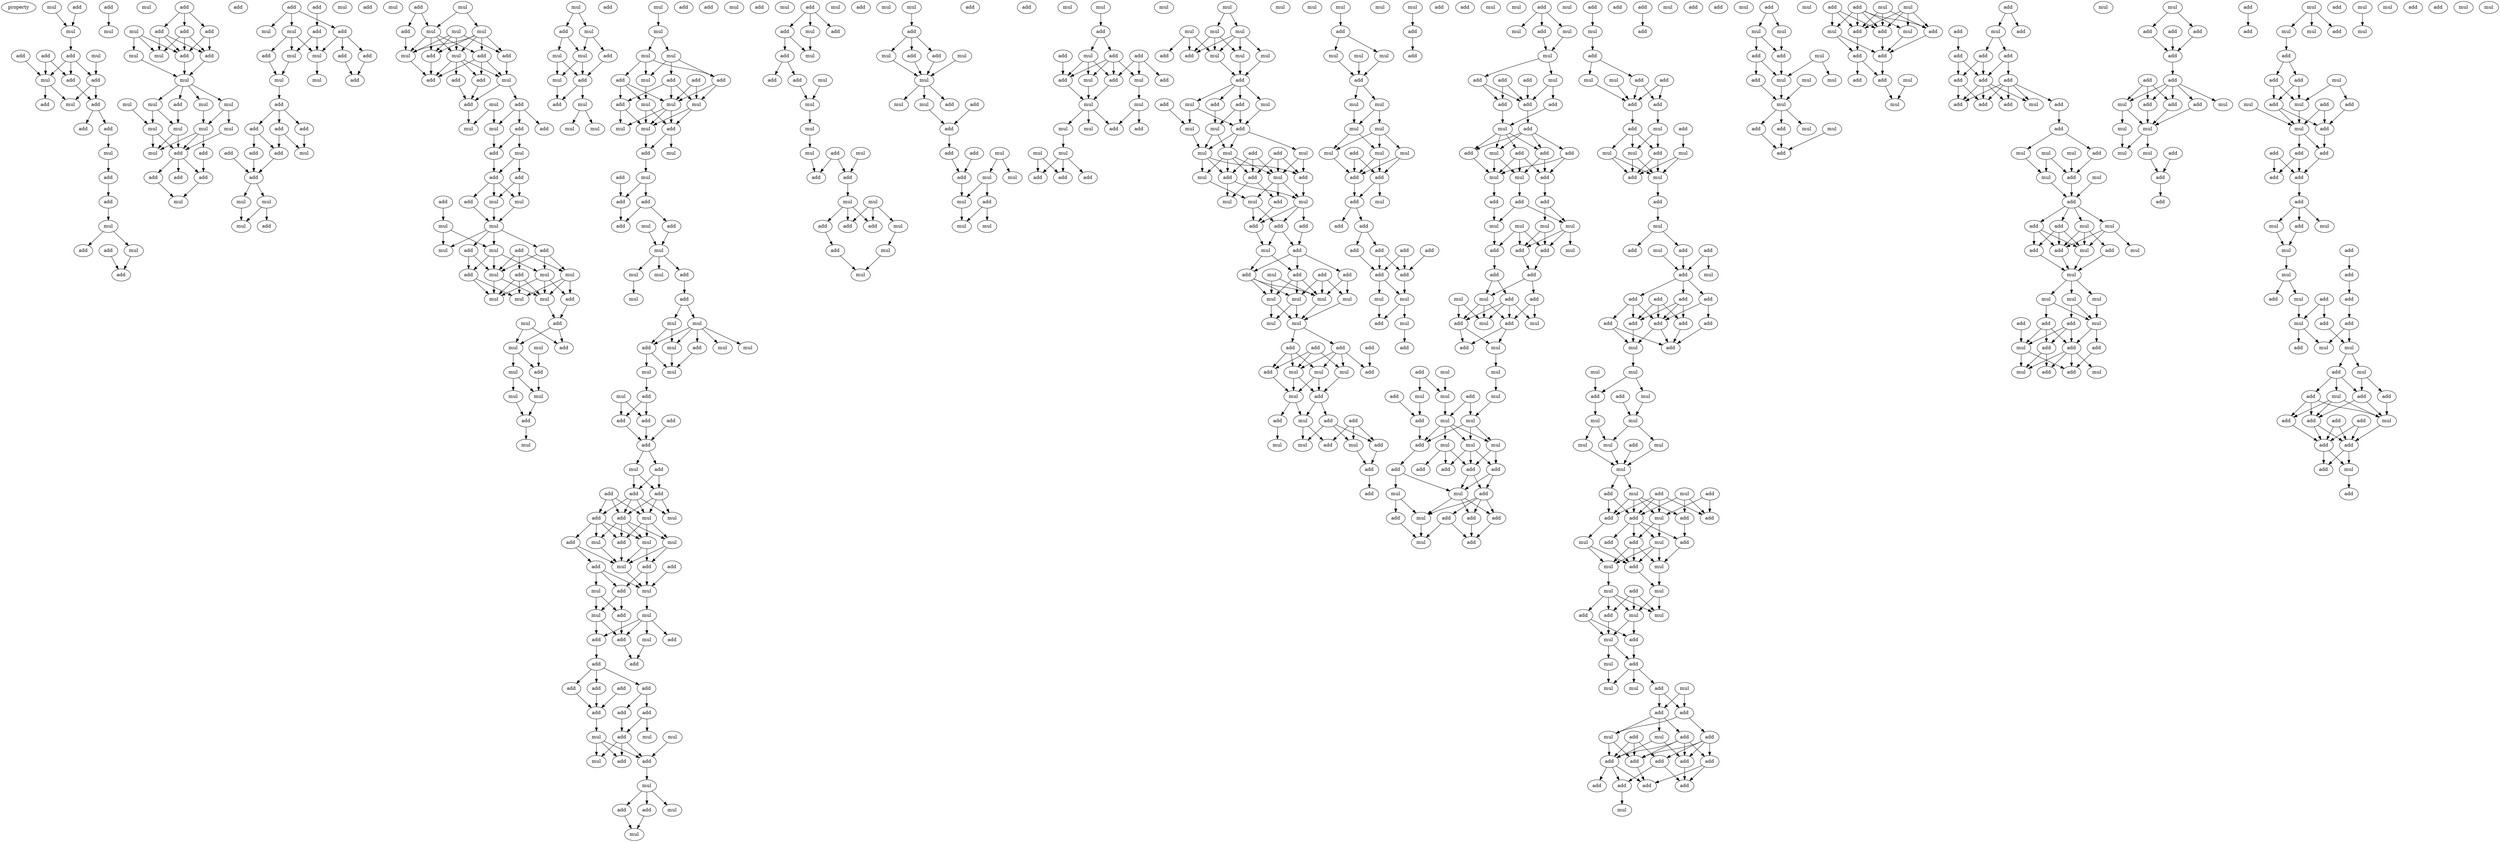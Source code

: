 digraph {
    node [fontcolor=black]
    property [mul=2,lf=2.0]
    0 [ label = mul ];
    1 [ label = add ];
    2 [ label = mul ];
    3 [ label = add ];
    4 [ label = add ];
    5 [ label = mul ];
    6 [ label = add ];
    7 [ label = mul ];
    8 [ label = add ];
    9 [ label = add ];
    10 [ label = add ];
    11 [ label = add ];
    12 [ label = mul ];
    13 [ label = add ];
    14 [ label = add ];
    15 [ label = mul ];
    16 [ label = add ];
    17 [ label = add ];
    18 [ label = mul ];
    19 [ label = add ];
    20 [ label = mul ];
    21 [ label = add ];
    22 [ label = mul ];
    23 [ label = add ];
    24 [ label = mul ];
    25 [ label = add ];
    26 [ label = add ];
    27 [ label = add ];
    28 [ label = add ];
    29 [ label = add ];
    30 [ label = mul ];
    31 [ label = add ];
    32 [ label = mul ];
    33 [ label = mul ];
    34 [ label = add ];
    35 [ label = add ];
    36 [ label = mul ];
    37 [ label = mul ];
    38 [ label = mul ];
    39 [ label = add ];
    40 [ label = mul ];
    41 [ label = mul ];
    42 [ label = mul ];
    43 [ label = mul ];
    44 [ label = mul ];
    45 [ label = mul ];
    46 [ label = add ];
    47 [ label = add ];
    48 [ label = mul ];
    49 [ label = add ];
    50 [ label = add ];
    51 [ label = add ];
    52 [ label = mul ];
    53 [ label = add ];
    54 [ label = add ];
    55 [ label = mul ];
    56 [ label = mul ];
    57 [ label = add ];
    58 [ label = add ];
    59 [ label = mul ];
    60 [ label = add ];
    61 [ label = add ];
    62 [ label = mul ];
    63 [ label = add ];
    64 [ label = mul ];
    65 [ label = mul ];
    66 [ label = add ];
    67 [ label = add ];
    68 [ label = add ];
    69 [ label = add ];
    70 [ label = add ];
    71 [ label = add ];
    72 [ label = add ];
    73 [ label = mul ];
    74 [ label = add ];
    75 [ label = add ];
    76 [ label = mul ];
    77 [ label = mul ];
    78 [ label = mul ];
    79 [ label = add ];
    80 [ label = mul ];
    81 [ label = add ];
    82 [ label = mul ];
    83 [ label = mul ];
    84 [ label = add ];
    85 [ label = mul ];
    86 [ label = mul ];
    87 [ label = mul ];
    88 [ label = add ];
    89 [ label = mul ];
    90 [ label = add ];
    91 [ label = add ];
    92 [ label = add ];
    93 [ label = mul ];
    94 [ label = add ];
    95 [ label = add ];
    96 [ label = mul ];
    97 [ label = add ];
    98 [ label = mul ];
    99 [ label = add ];
    100 [ label = add ];
    101 [ label = add ];
    102 [ label = add ];
    103 [ label = mul ];
    104 [ label = mul ];
    105 [ label = mul ];
    106 [ label = add ];
    107 [ label = add ];
    108 [ label = add ];
    109 [ label = add ];
    110 [ label = add ];
    111 [ label = mul ];
    112 [ label = mul ];
    113 [ label = mul ];
    114 [ label = mul ];
    115 [ label = add ];
    116 [ label = add ];
    117 [ label = mul ];
    118 [ label = mul ];
    119 [ label = add ];
    120 [ label = add ];
    121 [ label = mul ];
    122 [ label = add ];
    123 [ label = mul ];
    124 [ label = mul ];
    125 [ label = mul ];
    126 [ label = mul ];
    127 [ label = add ];
    128 [ label = mul ];
    129 [ label = mul ];
    130 [ label = add ];
    131 [ label = add ];
    132 [ label = mul ];
    133 [ label = mul ];
    134 [ label = add ];
    135 [ label = mul ];
    136 [ label = mul ];
    137 [ label = mul ];
    138 [ label = mul ];
    139 [ label = add ];
    140 [ label = add ];
    141 [ label = mul ];
    142 [ label = mul ];
    143 [ label = add ];
    144 [ label = mul ];
    145 [ label = mul ];
    146 [ label = mul ];
    147 [ label = add ];
    148 [ label = add ];
    149 [ label = mul ];
    150 [ label = add ];
    151 [ label = mul ];
    152 [ label = add ];
    153 [ label = mul ];
    154 [ label = mul ];
    155 [ label = mul ];
    156 [ label = mul ];
    157 [ label = mul ];
    158 [ label = add ];
    159 [ label = mul ];
    160 [ label = add ];
    161 [ label = add ];
    162 [ label = add ];
    163 [ label = mul ];
    164 [ label = mul ];
    165 [ label = mul ];
    166 [ label = add ];
    167 [ label = mul ];
    168 [ label = add ];
    169 [ label = mul ];
    170 [ label = add ];
    171 [ label = mul ];
    172 [ label = mul ];
    173 [ label = add ];
    174 [ label = add ];
    175 [ label = add ];
    176 [ label = mul ];
    177 [ label = add ];
    178 [ label = add ];
    179 [ label = mul ];
    180 [ label = mul ];
    181 [ label = mul ];
    182 [ label = add ];
    183 [ label = add ];
    184 [ label = mul ];
    185 [ label = add ];
    186 [ label = mul ];
    187 [ label = mul ];
    188 [ label = mul ];
    189 [ label = mul ];
    190 [ label = add ];
    191 [ label = add ];
    192 [ label = mul ];
    193 [ label = mul ];
    194 [ label = mul ];
    195 [ label = add ];
    196 [ label = mul ];
    197 [ label = mul ];
    198 [ label = add ];
    199 [ label = add ];
    200 [ label = add ];
    201 [ label = add ];
    202 [ label = add ];
    203 [ label = mul ];
    204 [ label = add ];
    205 [ label = add ];
    206 [ label = add ];
    207 [ label = mul ];
    208 [ label = add ];
    209 [ label = mul ];
    210 [ label = add ];
    211 [ label = mul ];
    212 [ label = mul ];
    213 [ label = mul ];
    214 [ label = add ];
    215 [ label = add ];
    216 [ label = add ];
    217 [ label = add ];
    218 [ label = mul ];
    219 [ label = add ];
    220 [ label = mul ];
    221 [ label = add ];
    222 [ label = mul ];
    223 [ label = mul ];
    224 [ label = mul ];
    225 [ label = add ];
    226 [ label = mul ];
    227 [ label = add ];
    228 [ label = add ];
    229 [ label = add ];
    230 [ label = add ];
    231 [ label = add ];
    232 [ label = add ];
    233 [ label = add ];
    234 [ label = add ];
    235 [ label = add ];
    236 [ label = add ];
    237 [ label = add ];
    238 [ label = add ];
    239 [ label = mul ];
    240 [ label = add ];
    241 [ label = mul ];
    242 [ label = mul ];
    243 [ label = add ];
    244 [ label = mul ];
    245 [ label = add ];
    246 [ label = mul ];
    247 [ label = add ];
    248 [ label = add ];
    249 [ label = add ];
    250 [ label = mul ];
    251 [ label = mul ];
    252 [ label = mul ];
    253 [ label = add ];
    254 [ label = add ];
    255 [ label = mul ];
    256 [ label = add ];
    257 [ label = add ];
    258 [ label = mul ];
    259 [ label = add ];
    260 [ label = mul ];
    261 [ label = add ];
    262 [ label = mul ];
    263 [ label = mul ];
    264 [ label = mul ];
    265 [ label = mul ];
    266 [ label = mul ];
    267 [ label = add ];
    268 [ label = add ];
    269 [ label = mul ];
    270 [ label = add ];
    271 [ label = add ];
    272 [ label = mul ];
    273 [ label = mul ];
    274 [ label = mul ];
    275 [ label = add ];
    276 [ label = add ];
    277 [ label = add ];
    278 [ label = add ];
    279 [ label = mul ];
    280 [ label = mul ];
    281 [ label = mul ];
    282 [ label = add ];
    283 [ label = mul ];
    284 [ label = add ];
    285 [ label = add ];
    286 [ label = add ];
    287 [ label = mul ];
    288 [ label = mul ];
    289 [ label = add ];
    290 [ label = add ];
    291 [ label = mul ];
    292 [ label = mul ];
    293 [ label = add ];
    294 [ label = add ];
    295 [ label = mul ];
    296 [ label = add ];
    297 [ label = add ];
    298 [ label = mul ];
    299 [ label = add ];
    300 [ label = mul ];
    301 [ label = add ];
    302 [ label = mul ];
    303 [ label = mul ];
    304 [ label = mul ];
    305 [ label = mul ];
    306 [ label = mul ];
    307 [ label = add ];
    308 [ label = add ];
    309 [ label = add ];
    310 [ label = add ];
    311 [ label = mul ];
    312 [ label = mul ];
    313 [ label = add ];
    314 [ label = add ];
    315 [ label = mul ];
    316 [ label = add ];
    317 [ label = mul ];
    318 [ label = mul ];
    319 [ label = mul ];
    320 [ label = add ];
    321 [ label = add ];
    322 [ label = mul ];
    323 [ label = mul ];
    324 [ label = mul ];
    325 [ label = mul ];
    326 [ label = add ];
    327 [ label = add ];
    328 [ label = add ];
    329 [ label = mul ];
    330 [ label = mul ];
    331 [ label = mul ];
    332 [ label = mul ];
    333 [ label = mul ];
    334 [ label = mul ];
    335 [ label = mul ];
    336 [ label = add ];
    337 [ label = add ];
    338 [ label = add ];
    339 [ label = mul ];
    340 [ label = mul ];
    341 [ label = add ];
    342 [ label = add ];
    343 [ label = add ];
    344 [ label = mul ];
    345 [ label = add ];
    346 [ label = mul ];
    347 [ label = add ];
    348 [ label = add ];
    349 [ label = mul ];
    350 [ label = mul ];
    351 [ label = mul ];
    352 [ label = add ];
    353 [ label = add ];
    354 [ label = mul ];
    355 [ label = mul ];
    356 [ label = add ];
    357 [ label = mul ];
    358 [ label = mul ];
    359 [ label = mul ];
    360 [ label = add ];
    361 [ label = add ];
    362 [ label = add ];
    363 [ label = add ];
    364 [ label = mul ];
    365 [ label = add ];
    366 [ label = add ];
    367 [ label = add ];
    368 [ label = mul ];
    369 [ label = add ];
    370 [ label = add ];
    371 [ label = mul ];
    372 [ label = mul ];
    373 [ label = mul ];
    374 [ label = mul ];
    375 [ label = mul ];
    376 [ label = mul ];
    377 [ label = add ];
    378 [ label = add ];
    379 [ label = add ];
    380 [ label = add ];
    381 [ label = mul ];
    382 [ label = add ];
    383 [ label = add ];
    384 [ label = mul ];
    385 [ label = mul ];
    386 [ label = add ];
    387 [ label = mul ];
    388 [ label = add ];
    389 [ label = mul ];
    390 [ label = add ];
    391 [ label = add ];
    392 [ label = add ];
    393 [ label = mul ];
    394 [ label = mul ];
    395 [ label = mul ];
    396 [ label = add ];
    397 [ label = add ];
    398 [ label = mul ];
    399 [ label = mul ];
    400 [ label = mul ];
    401 [ label = add ];
    402 [ label = add ];
    403 [ label = mul ];
    404 [ label = mul ];
    405 [ label = mul ];
    406 [ label = add ];
    407 [ label = mul ];
    408 [ label = mul ];
    409 [ label = mul ];
    410 [ label = mul ];
    411 [ label = mul ];
    412 [ label = add ];
    413 [ label = mul ];
    414 [ label = mul ];
    415 [ label = add ];
    416 [ label = add ];
    417 [ label = mul ];
    418 [ label = add ];
    419 [ label = add ];
    420 [ label = add ];
    421 [ label = add ];
    422 [ label = add ];
    423 [ label = add ];
    424 [ label = add ];
    425 [ label = add ];
    426 [ label = add ];
    427 [ label = mul ];
    428 [ label = mul ];
    429 [ label = add ];
    430 [ label = mul ];
    431 [ label = add ];
    432 [ label = mul ];
    433 [ label = mul ];
    434 [ label = add ];
    435 [ label = add ];
    436 [ label = add ];
    437 [ label = add ];
    438 [ label = mul ];
    439 [ label = mul ];
    440 [ label = add ];
    441 [ label = mul ];
    442 [ label = mul ];
    443 [ label = add ];
    444 [ label = mul ];
    445 [ label = add ];
    446 [ label = add ];
    447 [ label = add ];
    448 [ label = mul ];
    449 [ label = add ];
    450 [ label = add ];
    451 [ label = add ];
    452 [ label = mul ];
    453 [ label = add ];
    454 [ label = add ];
    455 [ label = add ];
    456 [ label = mul ];
    457 [ label = add ];
    458 [ label = add ];
    459 [ label = mul ];
    460 [ label = mul ];
    461 [ label = add ];
    462 [ label = add ];
    463 [ label = add ];
    464 [ label = add ];
    465 [ label = mul ];
    466 [ label = mul ];
    467 [ label = mul ];
    468 [ label = mul ];
    469 [ label = add ];
    470 [ label = mul ];
    471 [ label = add ];
    472 [ label = add ];
    473 [ label = add ];
    474 [ label = add ];
    475 [ label = add ];
    476 [ label = mul ];
    477 [ label = add ];
    478 [ label = mul ];
    479 [ label = mul ];
    480 [ label = add ];
    481 [ label = mul ];
    482 [ label = add ];
    483 [ label = mul ];
    484 [ label = add ];
    485 [ label = mul ];
    486 [ label = add ];
    487 [ label = mul ];
    488 [ label = add ];
    489 [ label = add ];
    490 [ label = mul ];
    491 [ label = mul ];
    492 [ label = mul ];
    493 [ label = add ];
    494 [ label = mul ];
    495 [ label = mul ];
    496 [ label = mul ];
    497 [ label = mul ];
    498 [ label = add ];
    499 [ label = mul ];
    500 [ label = mul ];
    501 [ label = add ];
    502 [ label = add ];
    503 [ label = add ];
    504 [ label = add ];
    505 [ label = add ];
    506 [ label = add ];
    507 [ label = mul ];
    508 [ label = mul ];
    509 [ label = mul ];
    510 [ label = add ];
    511 [ label = add ];
    512 [ label = add ];
    513 [ label = add ];
    514 [ label = add ];
    515 [ label = mul ];
    516 [ label = add ];
    517 [ label = mul ];
    518 [ label = add ];
    519 [ label = add ];
    520 [ label = add ];
    521 [ label = add ];
    522 [ label = mul ];
    523 [ label = mul ];
    524 [ label = add ];
    525 [ label = add ];
    526 [ label = add ];
    527 [ label = mul ];
    528 [ label = add ];
    529 [ label = mul ];
    530 [ label = mul ];
    531 [ label = mul ];
    532 [ label = add ];
    533 [ label = add ];
    534 [ label = mul ];
    535 [ label = add ];
    536 [ label = mul ];
    537 [ label = add ];
    538 [ label = add ];
    539 [ label = add ];
    540 [ label = add ];
    541 [ label = mul ];
    542 [ label = add ];
    543 [ label = mul ];
    544 [ label = add ];
    545 [ label = add ];
    546 [ label = add ];
    547 [ label = mul ];
    548 [ label = add ];
    549 [ label = add ];
    550 [ label = add ];
    551 [ label = add ];
    552 [ label = add ];
    553 [ label = add ];
    554 [ label = add ];
    555 [ label = add ];
    556 [ label = add ];
    557 [ label = mul ];
    558 [ label = add ];
    559 [ label = mul ];
    560 [ label = mul ];
    561 [ label = mul ];
    562 [ label = add ];
    563 [ label = add ];
    564 [ label = mul ];
    565 [ label = mul ];
    566 [ label = mul ];
    567 [ label = mul ];
    568 [ label = add ];
    569 [ label = mul ];
    570 [ label = mul ];
    571 [ label = mul ];
    572 [ label = add ];
    573 [ label = add ];
    574 [ label = add ];
    575 [ label = mul ];
    576 [ label = mul ];
    577 [ label = add ];
    578 [ label = add ];
    579 [ label = add ];
    580 [ label = add ];
    581 [ label = add ];
    582 [ label = mul ];
    583 [ label = add ];
    584 [ label = add ];
    585 [ label = mul ];
    586 [ label = mul ];
    587 [ label = add ];
    588 [ label = mul ];
    589 [ label = add ];
    590 [ label = mul ];
    591 [ label = mul ];
    592 [ label = add ];
    593 [ label = mul ];
    594 [ label = add ];
    595 [ label = mul ];
    596 [ label = mul ];
    597 [ label = mul ];
    598 [ label = add ];
    599 [ label = mul ];
    600 [ label = add ];
    601 [ label = mul ];
    602 [ label = add ];
    603 [ label = mul ];
    604 [ label = mul ];
    605 [ label = add ];
    606 [ label = add ];
    607 [ label = add ];
    608 [ label = add ];
    609 [ label = add ];
    610 [ label = mul ];
    611 [ label = mul ];
    612 [ label = add ];
    613 [ label = add ];
    614 [ label = add ];
    615 [ label = add ];
    616 [ label = add ];
    617 [ label = add ];
    618 [ label = add ];
    619 [ label = add ];
    620 [ label = add ];
    621 [ label = add ];
    622 [ label = mul ];
    623 [ label = mul ];
    624 [ label = mul ];
    625 [ label = add ];
    626 [ label = add ];
    627 [ label = mul ];
    628 [ label = add ];
    629 [ label = mul ];
    630 [ label = mul ];
    631 [ label = mul ];
    632 [ label = mul ];
    633 [ label = mul ];
    634 [ label = add ];
    635 [ label = add ];
    636 [ label = mul ];
    637 [ label = mul ];
    638 [ label = add ];
    639 [ label = mul ];
    640 [ label = add ];
    641 [ label = mul ];
    642 [ label = add ];
    643 [ label = add ];
    644 [ label = add ];
    645 [ label = mul ];
    646 [ label = add ];
    647 [ label = mul ];
    648 [ label = add ];
    649 [ label = add ];
    650 [ label = add ];
    651 [ label = add ];
    652 [ label = mul ];
    653 [ label = mul ];
    654 [ label = add ];
    655 [ label = add ];
    656 [ label = mul ];
    657 [ label = add ];
    658 [ label = add ];
    659 [ label = add ];
    660 [ label = add ];
    661 [ label = add ];
    662 [ label = add ];
    663 [ label = add ];
    664 [ label = add ];
    665 [ label = mul ];
    666 [ label = add ];
    667 [ label = add ];
    668 [ label = add ];
    669 [ label = add ];
    670 [ label = mul ];
    671 [ label = mul ];
    672 [ label = mul ];
    673 [ label = add ];
    674 [ label = mul ];
    675 [ label = mul ];
    676 [ label = add ];
    677 [ label = mul ];
    678 [ label = add ];
    679 [ label = add ];
    680 [ label = mul ];
    681 [ label = mul ];
    682 [ label = add ];
    683 [ label = mul ];
    684 [ label = mul ];
    685 [ label = add ];
    686 [ label = add ];
    687 [ label = add ];
    688 [ label = mul ];
    689 [ label = mul ];
    690 [ label = mul ];
    691 [ label = mul ];
    692 [ label = add ];
    693 [ label = add ];
    694 [ label = add ];
    695 [ label = mul ];
    696 [ label = mul ];
    697 [ label = add ];
    698 [ label = add ];
    699 [ label = add ];
    700 [ label = mul ];
    701 [ label = add ];
    702 [ label = add ];
    703 [ label = mul ];
    704 [ label = mul ];
    705 [ label = add ];
    706 [ label = add ];
    707 [ label = add ];
    708 [ label = add ];
    709 [ label = add ];
    710 [ label = add ];
    711 [ label = add ];
    712 [ label = mul ];
    713 [ label = add ];
    714 [ label = add ];
    715 [ label = mul ];
    716 [ label = mul ];
    717 [ label = mul ];
    718 [ label = add ];
    719 [ label = mul ];
    720 [ label = mul ];
    721 [ label = add ];
    722 [ label = add ];
    723 [ label = add ];
    724 [ label = mul ];
    725 [ label = add ];
    726 [ label = mul ];
    727 [ label = mul ];
    728 [ label = add ];
    729 [ label = add ];
    730 [ label = mul ];
    731 [ label = add ];
    732 [ label = add ];
    733 [ label = mul ];
    734 [ label = mul ];
    735 [ label = add ];
    736 [ label = add ];
    737 [ label = add ];
    738 [ label = mul ];
    739 [ label = add ];
    740 [ label = add ];
    741 [ label = add ];
    742 [ label = add ];
    743 [ label = add ];
    744 [ label = add ];
    745 [ label = add ];
    746 [ label = add ];
    747 [ label = mul ];
    748 [ label = mul ];
    749 [ label = mul ];
    750 [ label = add ];
    751 [ label = mul ];
    752 [ label = add ];
    753 [ label = mul ];
    754 [ label = add ];
    755 [ label = mul ];
    756 [ label = add ];
    757 [ label = mul ];
    758 [ label = mul ];
    759 [ label = add ];
    760 [ label = add ];
    761 [ label = add ];
    762 [ label = mul ];
    763 [ label = add ];
    764 [ label = mul ];
    765 [ label = add ];
    766 [ label = mul ];
    767 [ label = mul ];
    768 [ label = add ];
    769 [ label = mul ];
    770 [ label = add ];
    771 [ label = add ];
    772 [ label = add ];
    773 [ label = add ];
    774 [ label = add ];
    775 [ label = add ];
    776 [ label = mul ];
    777 [ label = add ];
    778 [ label = add ];
    779 [ label = add ];
    780 [ label = add ];
    781 [ label = mul ];
    782 [ label = add ];
    783 [ label = add ];
    784 [ label = mul ];
    785 [ label = add ];
    786 [ label = mul ];
    0 -> 2 [ name = 0 ];
    1 -> 2 [ name = 1 ];
    2 -> 3 [ name = 2 ];
    3 -> 7 [ name = 3 ];
    3 -> 8 [ name = 4 ];
    3 -> 9 [ name = 5 ];
    4 -> 7 [ name = 6 ];
    4 -> 9 [ name = 7 ];
    5 -> 8 [ name = 8 ];
    6 -> 7 [ name = 9 ];
    7 -> 11 [ name = 10 ];
    7 -> 12 [ name = 11 ];
    8 -> 10 [ name = 12 ];
    8 -> 12 [ name = 13 ];
    9 -> 10 [ name = 14 ];
    10 -> 13 [ name = 15 ];
    10 -> 14 [ name = 16 ];
    14 -> 15 [ name = 17 ];
    15 -> 17 [ name = 18 ];
    16 -> 18 [ name = 19 ];
    17 -> 19 [ name = 20 ];
    19 -> 20 [ name = 21 ];
    20 -> 21 [ name = 22 ];
    20 -> 24 [ name = 23 ];
    23 -> 25 [ name = 24 ];
    24 -> 25 [ name = 25 ];
    26 -> 28 [ name = 26 ];
    26 -> 29 [ name = 27 ];
    26 -> 31 [ name = 28 ];
    28 -> 34 [ name = 29 ];
    28 -> 35 [ name = 30 ];
    29 -> 32 [ name = 31 ];
    29 -> 34 [ name = 32 ];
    29 -> 35 [ name = 33 ];
    30 -> 32 [ name = 34 ];
    30 -> 33 [ name = 35 ];
    30 -> 35 [ name = 36 ];
    31 -> 32 [ name = 37 ];
    31 -> 34 [ name = 38 ];
    31 -> 35 [ name = 39 ];
    33 -> 36 [ name = 40 ];
    34 -> 36 [ name = 41 ];
    35 -> 36 [ name = 42 ];
    36 -> 37 [ name = 43 ];
    36 -> 38 [ name = 44 ];
    36 -> 39 [ name = 45 ];
    36 -> 41 [ name = 46 ];
    37 -> 44 [ name = 47 ];
    38 -> 43 [ name = 48 ];
    38 -> 45 [ name = 49 ];
    39 -> 45 [ name = 50 ];
    40 -> 43 [ name = 51 ];
    41 -> 42 [ name = 52 ];
    41 -> 44 [ name = 53 ];
    42 -> 46 [ name = 54 ];
    43 -> 46 [ name = 55 ];
    43 -> 48 [ name = 56 ];
    44 -> 46 [ name = 57 ];
    44 -> 47 [ name = 58 ];
    44 -> 48 [ name = 59 ];
    45 -> 46 [ name = 60 ];
    45 -> 48 [ name = 61 ];
    46 -> 49 [ name = 62 ];
    46 -> 50 [ name = 63 ];
    46 -> 51 [ name = 64 ];
    47 -> 50 [ name = 65 ];
    49 -> 52 [ name = 66 ];
    50 -> 52 [ name = 67 ];
    53 -> 57 [ name = 68 ];
    54 -> 55 [ name = 69 ];
    54 -> 56 [ name = 70 ];
    54 -> 58 [ name = 71 ];
    55 -> 59 [ name = 72 ];
    55 -> 61 [ name = 73 ];
    55 -> 62 [ name = 74 ];
    57 -> 59 [ name = 75 ];
    57 -> 62 [ name = 76 ];
    58 -> 60 [ name = 77 ];
    58 -> 62 [ name = 78 ];
    58 -> 63 [ name = 79 ];
    59 -> 65 [ name = 80 ];
    60 -> 66 [ name = 81 ];
    61 -> 65 [ name = 82 ];
    62 -> 64 [ name = 83 ];
    63 -> 66 [ name = 84 ];
    65 -> 67 [ name = 85 ];
    67 -> 68 [ name = 86 ];
    67 -> 69 [ name = 87 ];
    67 -> 70 [ name = 88 ];
    68 -> 72 [ name = 89 ];
    68 -> 74 [ name = 90 ];
    69 -> 73 [ name = 91 ];
    69 -> 74 [ name = 92 ];
    70 -> 73 [ name = 93 ];
    71 -> 75 [ name = 94 ];
    72 -> 75 [ name = 95 ];
    74 -> 75 [ name = 96 ];
    75 -> 76 [ name = 97 ];
    75 -> 77 [ name = 98 ];
    76 -> 80 [ name = 99 ];
    77 -> 80 [ name = 100 ];
    77 -> 81 [ name = 101 ];
    83 -> 85 [ name = 102 ];
    83 -> 86 [ name = 103 ];
    84 -> 85 [ name = 104 ];
    84 -> 88 [ name = 105 ];
    85 -> 89 [ name = 106 ];
    85 -> 90 [ name = 107 ];
    85 -> 92 [ name = 108 ];
    85 -> 93 [ name = 109 ];
    86 -> 89 [ name = 110 ];
    86 -> 90 [ name = 111 ];
    86 -> 91 [ name = 112 ];
    86 -> 92 [ name = 113 ];
    86 -> 93 [ name = 114 ];
    87 -> 89 [ name = 115 ];
    87 -> 90 [ name = 116 ];
    87 -> 91 [ name = 117 ];
    87 -> 93 [ name = 118 ];
    88 -> 93 [ name = 119 ];
    89 -> 94 [ name = 120 ];
    89 -> 95 [ name = 121 ];
    89 -> 96 [ name = 122 ];
    89 -> 97 [ name = 123 ];
    90 -> 94 [ name = 124 ];
    91 -> 96 [ name = 125 ];
    92 -> 94 [ name = 126 ];
    92 -> 95 [ name = 127 ];
    92 -> 96 [ name = 128 ];
    93 -> 94 [ name = 129 ];
    95 -> 99 [ name = 130 ];
    96 -> 99 [ name = 131 ];
    96 -> 100 [ name = 132 ];
    97 -> 99 [ name = 133 ];
    98 -> 103 [ name = 134 ];
    98 -> 104 [ name = 135 ];
    99 -> 104 [ name = 136 ];
    100 -> 101 [ name = 137 ];
    100 -> 102 [ name = 138 ];
    100 -> 103 [ name = 139 ];
    102 -> 105 [ name = 140 ];
    102 -> 106 [ name = 141 ];
    103 -> 106 [ name = 142 ];
    105 -> 107 [ name = 143 ];
    105 -> 108 [ name = 144 ];
    106 -> 108 [ name = 145 ];
    107 -> 111 [ name = 146 ];
    107 -> 112 [ name = 147 ];
    108 -> 110 [ name = 148 ];
    108 -> 111 [ name = 149 ];
    108 -> 112 [ name = 150 ];
    109 -> 113 [ name = 151 ];
    110 -> 114 [ name = 152 ];
    111 -> 114 [ name = 153 ];
    112 -> 114 [ name = 154 ];
    113 -> 117 [ name = 155 ];
    113 -> 118 [ name = 156 ];
    114 -> 116 [ name = 157 ];
    114 -> 117 [ name = 158 ];
    114 -> 118 [ name = 159 ];
    114 -> 119 [ name = 160 ];
    115 -> 120 [ name = 161 ];
    115 -> 121 [ name = 162 ];
    115 -> 123 [ name = 163 ];
    116 -> 121 [ name = 164 ];
    116 -> 122 [ name = 165 ];
    117 -> 121 [ name = 166 ];
    117 -> 122 [ name = 167 ];
    117 -> 124 [ name = 168 ];
    119 -> 121 [ name = 169 ];
    119 -> 123 [ name = 170 ];
    119 -> 124 [ name = 171 ];
    120 -> 125 [ name = 172 ];
    120 -> 126 [ name = 173 ];
    120 -> 128 [ name = 174 ];
    121 -> 125 [ name = 175 ];
    121 -> 126 [ name = 176 ];
    122 -> 126 [ name = 177 ];
    122 -> 128 [ name = 178 ];
    123 -> 125 [ name = 179 ];
    123 -> 127 [ name = 180 ];
    123 -> 128 [ name = 181 ];
    124 -> 125 [ name = 182 ];
    124 -> 126 [ name = 183 ];
    124 -> 127 [ name = 184 ];
    125 -> 130 [ name = 185 ];
    127 -> 130 [ name = 186 ];
    129 -> 131 [ name = 187 ];
    129 -> 132 [ name = 188 ];
    130 -> 131 [ name = 189 ];
    130 -> 132 [ name = 190 ];
    132 -> 134 [ name = 191 ];
    132 -> 135 [ name = 192 ];
    133 -> 134 [ name = 193 ];
    134 -> 137 [ name = 194 ];
    135 -> 137 [ name = 195 ];
    135 -> 138 [ name = 196 ];
    136 -> 139 [ name = 197 ];
    136 -> 141 [ name = 198 ];
    137 -> 140 [ name = 199 ];
    138 -> 140 [ name = 200 ];
    139 -> 142 [ name = 201 ];
    139 -> 144 [ name = 202 ];
    140 -> 145 [ name = 203 ];
    141 -> 143 [ name = 204 ];
    141 -> 144 [ name = 205 ];
    142 -> 146 [ name = 206 ];
    142 -> 148 [ name = 207 ];
    143 -> 148 [ name = 208 ];
    144 -> 146 [ name = 209 ];
    144 -> 148 [ name = 210 ];
    146 -> 150 [ name = 211 ];
    148 -> 149 [ name = 212 ];
    148 -> 150 [ name = 213 ];
    149 -> 153 [ name = 214 ];
    149 -> 154 [ name = 215 ];
    151 -> 155 [ name = 216 ];
    155 -> 156 [ name = 217 ];
    155 -> 157 [ name = 218 ];
    156 -> 159 [ name = 219 ];
    156 -> 161 [ name = 220 ];
    156 -> 162 [ name = 221 ];
    157 -> 159 [ name = 222 ];
    157 -> 160 [ name = 223 ];
    157 -> 162 [ name = 224 ];
    158 -> 164 [ name = 225 ];
    158 -> 165 [ name = 226 ];
    159 -> 163 [ name = 227 ];
    160 -> 164 [ name = 228 ];
    160 -> 165 [ name = 229 ];
    160 -> 166 [ name = 230 ];
    161 -> 163 [ name = 231 ];
    161 -> 165 [ name = 232 ];
    161 -> 166 [ name = 233 ];
    162 -> 164 [ name = 234 ];
    162 -> 165 [ name = 235 ];
    163 -> 167 [ name = 236 ];
    163 -> 168 [ name = 237 ];
    164 -> 167 [ name = 238 ];
    164 -> 168 [ name = 239 ];
    165 -> 167 [ name = 240 ];
    165 -> 168 [ name = 241 ];
    165 -> 169 [ name = 242 ];
    166 -> 167 [ name = 243 ];
    166 -> 169 [ name = 244 ];
    167 -> 170 [ name = 245 ];
    168 -> 170 [ name = 246 ];
    168 -> 171 [ name = 247 ];
    170 -> 172 [ name = 248 ];
    172 -> 174 [ name = 249 ];
    172 -> 175 [ name = 250 ];
    173 -> 174 [ name = 251 ];
    174 -> 178 [ name = 252 ];
    175 -> 177 [ name = 253 ];
    175 -> 178 [ name = 254 ];
    176 -> 179 [ name = 255 ];
    177 -> 179 [ name = 256 ];
    179 -> 180 [ name = 257 ];
    179 -> 181 [ name = 258 ];
    179 -> 182 [ name = 259 ];
    180 -> 184 [ name = 260 ];
    182 -> 185 [ name = 261 ];
    185 -> 186 [ name = 262 ];
    185 -> 187 [ name = 263 ];
    186 -> 188 [ name = 264 ];
    186 -> 191 [ name = 265 ];
    187 -> 188 [ name = 266 ];
    187 -> 189 [ name = 267 ];
    187 -> 190 [ name = 268 ];
    187 -> 191 [ name = 269 ];
    187 -> 192 [ name = 270 ];
    188 -> 193 [ name = 271 ];
    190 -> 193 [ name = 272 ];
    191 -> 193 [ name = 273 ];
    191 -> 194 [ name = 274 ];
    194 -> 195 [ name = 275 ];
    195 -> 198 [ name = 276 ];
    195 -> 199 [ name = 277 ];
    196 -> 198 [ name = 278 ];
    196 -> 199 [ name = 279 ];
    198 -> 201 [ name = 280 ];
    199 -> 201 [ name = 281 ];
    200 -> 201 [ name = 282 ];
    201 -> 202 [ name = 283 ];
    201 -> 203 [ name = 284 ];
    202 -> 204 [ name = 285 ];
    202 -> 205 [ name = 286 ];
    203 -> 204 [ name = 287 ];
    203 -> 205 [ name = 288 ];
    204 -> 207 [ name = 289 ];
    204 -> 208 [ name = 290 ];
    204 -> 209 [ name = 291 ];
    204 -> 210 [ name = 292 ];
    205 -> 207 [ name = 293 ];
    205 -> 209 [ name = 294 ];
    205 -> 210 [ name = 295 ];
    206 -> 207 [ name = 296 ];
    206 -> 208 [ name = 297 ];
    206 -> 210 [ name = 298 ];
    207 -> 211 [ name = 299 ];
    207 -> 212 [ name = 300 ];
    207 -> 214 [ name = 301 ];
    208 -> 211 [ name = 302 ];
    208 -> 213 [ name = 303 ];
    208 -> 214 [ name = 304 ];
    208 -> 215 [ name = 305 ];
    210 -> 211 [ name = 306 ];
    210 -> 212 [ name = 307 ];
    210 -> 213 [ name = 308 ];
    210 -> 214 [ name = 309 ];
    211 -> 217 [ name = 310 ];
    211 -> 218 [ name = 311 ];
    212 -> 217 [ name = 312 ];
    212 -> 218 [ name = 313 ];
    213 -> 218 [ name = 314 ];
    214 -> 218 [ name = 315 ];
    215 -> 218 [ name = 316 ];
    215 -> 219 [ name = 317 ];
    216 -> 222 [ name = 318 ];
    217 -> 221 [ name = 319 ];
    217 -> 222 [ name = 320 ];
    218 -> 222 [ name = 321 ];
    219 -> 220 [ name = 322 ];
    219 -> 221 [ name = 323 ];
    219 -> 222 [ name = 324 ];
    220 -> 223 [ name = 325 ];
    220 -> 225 [ name = 326 ];
    221 -> 223 [ name = 327 ];
    221 -> 225 [ name = 328 ];
    222 -> 224 [ name = 329 ];
    223 -> 228 [ name = 330 ];
    223 -> 229 [ name = 331 ];
    224 -> 226 [ name = 332 ];
    224 -> 227 [ name = 333 ];
    224 -> 228 [ name = 334 ];
    224 -> 229 [ name = 335 ];
    225 -> 229 [ name = 336 ];
    226 -> 230 [ name = 337 ];
    228 -> 231 [ name = 338 ];
    229 -> 230 [ name = 339 ];
    231 -> 233 [ name = 340 ];
    231 -> 234 [ name = 341 ];
    231 -> 235 [ name = 342 ];
    232 -> 237 [ name = 343 ];
    233 -> 237 [ name = 344 ];
    234 -> 236 [ name = 345 ];
    234 -> 238 [ name = 346 ];
    235 -> 237 [ name = 347 ];
    236 -> 239 [ name = 348 ];
    236 -> 240 [ name = 349 ];
    237 -> 242 [ name = 350 ];
    238 -> 240 [ name = 351 ];
    240 -> 243 [ name = 352 ];
    240 -> 244 [ name = 353 ];
    240 -> 245 [ name = 354 ];
    241 -> 245 [ name = 355 ];
    242 -> 243 [ name = 356 ];
    242 -> 244 [ name = 357 ];
    242 -> 245 [ name = 358 ];
    245 -> 246 [ name = 359 ];
    246 -> 247 [ name = 360 ];
    246 -> 249 [ name = 361 ];
    246 -> 250 [ name = 362 ];
    247 -> 251 [ name = 363 ];
    249 -> 251 [ name = 364 ];
    253 -> 254 [ name = 365 ];
    253 -> 255 [ name = 366 ];
    253 -> 256 [ name = 367 ];
    254 -> 257 [ name = 368 ];
    254 -> 258 [ name = 369 ];
    255 -> 258 [ name = 370 ];
    257 -> 259 [ name = 371 ];
    257 -> 261 [ name = 372 ];
    261 -> 263 [ name = 373 ];
    262 -> 263 [ name = 374 ];
    263 -> 264 [ name = 375 ];
    264 -> 266 [ name = 376 ];
    265 -> 271 [ name = 377 ];
    266 -> 270 [ name = 378 ];
    267 -> 270 [ name = 379 ];
    267 -> 271 [ name = 380 ];
    271 -> 273 [ name = 381 ];
    272 -> 274 [ name = 382 ];
    272 -> 275 [ name = 383 ];
    272 -> 277 [ name = 384 ];
    273 -> 275 [ name = 385 ];
    273 -> 276 [ name = 386 ];
    273 -> 277 [ name = 387 ];
    274 -> 279 [ name = 388 ];
    276 -> 278 [ name = 389 ];
    278 -> 281 [ name = 390 ];
    279 -> 281 [ name = 391 ];
    280 -> 282 [ name = 392 ];
    282 -> 283 [ name = 393 ];
    282 -> 285 [ name = 394 ];
    282 -> 286 [ name = 395 ];
    283 -> 288 [ name = 396 ];
    285 -> 288 [ name = 397 ];
    286 -> 288 [ name = 398 ];
    287 -> 288 [ name = 399 ];
    288 -> 291 [ name = 400 ];
    288 -> 292 [ name = 401 ];
    288 -> 293 [ name = 402 ];
    290 -> 294 [ name = 403 ];
    292 -> 294 [ name = 404 ];
    294 -> 296 [ name = 405 ];
    295 -> 298 [ name = 406 ];
    295 -> 300 [ name = 407 ];
    296 -> 299 [ name = 408 ];
    297 -> 299 [ name = 409 ];
    298 -> 301 [ name = 410 ];
    298 -> 302 [ name = 411 ];
    299 -> 302 [ name = 412 ];
    301 -> 304 [ name = 413 ];
    301 -> 305 [ name = 414 ];
    302 -> 304 [ name = 415 ];
    306 -> 307 [ name = 416 ];
    307 -> 310 [ name = 417 ];
    307 -> 311 [ name = 418 ];
    308 -> 314 [ name = 419 ];
    309 -> 313 [ name = 420 ];
    309 -> 315 [ name = 421 ];
    309 -> 316 [ name = 422 ];
    310 -> 312 [ name = 423 ];
    310 -> 313 [ name = 424 ];
    310 -> 314 [ name = 425 ];
    310 -> 315 [ name = 426 ];
    311 -> 312 [ name = 427 ];
    311 -> 313 [ name = 428 ];
    311 -> 314 [ name = 429 ];
    312 -> 318 [ name = 430 ];
    313 -> 318 [ name = 431 ];
    314 -> 318 [ name = 432 ];
    315 -> 317 [ name = 433 ];
    317 -> 320 [ name = 434 ];
    317 -> 321 [ name = 435 ];
    318 -> 319 [ name = 436 ];
    318 -> 320 [ name = 437 ];
    318 -> 322 [ name = 438 ];
    319 -> 323 [ name = 439 ];
    323 -> 326 [ name = 440 ];
    323 -> 327 [ name = 441 ];
    323 -> 328 [ name = 442 ];
    324 -> 326 [ name = 443 ];
    324 -> 328 [ name = 444 ];
    329 -> 330 [ name = 445 ];
    329 -> 332 [ name = 446 ];
    330 -> 333 [ name = 447 ];
    330 -> 334 [ name = 448 ];
    330 -> 335 [ name = 449 ];
    330 -> 337 [ name = 450 ];
    331 -> 333 [ name = 451 ];
    331 -> 336 [ name = 452 ];
    331 -> 337 [ name = 453 ];
    332 -> 333 [ name = 454 ];
    332 -> 334 [ name = 455 ];
    332 -> 337 [ name = 456 ];
    333 -> 338 [ name = 457 ];
    334 -> 338 [ name = 458 ];
    335 -> 338 [ name = 459 ];
    338 -> 339 [ name = 460 ];
    338 -> 340 [ name = 461 ];
    338 -> 341 [ name = 462 ];
    338 -> 342 [ name = 463 ];
    339 -> 345 [ name = 464 ];
    340 -> 345 [ name = 465 ];
    340 -> 346 [ name = 466 ];
    341 -> 344 [ name = 467 ];
    342 -> 344 [ name = 468 ];
    342 -> 345 [ name = 469 ];
    343 -> 346 [ name = 470 ];
    344 -> 349 [ name = 471 ];
    344 -> 351 [ name = 472 ];
    345 -> 349 [ name = 473 ];
    345 -> 350 [ name = 474 ];
    345 -> 351 [ name = 475 ];
    346 -> 349 [ name = 476 ];
    347 -> 353 [ name = 477 ];
    347 -> 355 [ name = 478 ];
    347 -> 356 [ name = 479 ];
    348 -> 352 [ name = 480 ];
    348 -> 353 [ name = 481 ];
    348 -> 355 [ name = 482 ];
    349 -> 352 [ name = 483 ];
    349 -> 354 [ name = 484 ];
    349 -> 356 [ name = 485 ];
    350 -> 352 [ name = 486 ];
    350 -> 355 [ name = 487 ];
    351 -> 353 [ name = 488 ];
    351 -> 354 [ name = 489 ];
    351 -> 355 [ name = 490 ];
    351 -> 356 [ name = 491 ];
    352 -> 357 [ name = 492 ];
    353 -> 358 [ name = 493 ];
    353 -> 360 [ name = 494 ];
    354 -> 359 [ name = 495 ];
    355 -> 357 [ name = 496 ];
    355 -> 359 [ name = 497 ];
    355 -> 360 [ name = 498 ];
    356 -> 357 [ name = 499 ];
    356 -> 358 [ name = 500 ];
    357 -> 361 [ name = 501 ];
    357 -> 362 [ name = 502 ];
    357 -> 363 [ name = 503 ];
    359 -> 361 [ name = 504 ];
    359 -> 363 [ name = 505 ];
    360 -> 361 [ name = 506 ];
    361 -> 364 [ name = 507 ];
    362 -> 365 [ name = 508 ];
    363 -> 364 [ name = 509 ];
    363 -> 365 [ name = 510 ];
    364 -> 366 [ name = 511 ];
    364 -> 369 [ name = 512 ];
    365 -> 366 [ name = 513 ];
    365 -> 367 [ name = 514 ];
    365 -> 369 [ name = 515 ];
    366 -> 371 [ name = 516 ];
    366 -> 372 [ name = 517 ];
    366 -> 374 [ name = 518 ];
    367 -> 373 [ name = 519 ];
    367 -> 374 [ name = 520 ];
    368 -> 371 [ name = 521 ];
    368 -> 374 [ name = 522 ];
    369 -> 371 [ name = 523 ];
    369 -> 372 [ name = 524 ];
    369 -> 374 [ name = 525 ];
    370 -> 372 [ name = 526 ];
    370 -> 373 [ name = 527 ];
    370 -> 374 [ name = 528 ];
    371 -> 375 [ name = 529 ];
    371 -> 376 [ name = 530 ];
    372 -> 375 [ name = 531 ];
    372 -> 376 [ name = 532 ];
    373 -> 376 [ name = 533 ];
    374 -> 376 [ name = 534 ];
    376 -> 378 [ name = 535 ];
    376 -> 379 [ name = 536 ];
    377 -> 381 [ name = 537 ];
    377 -> 383 [ name = 538 ];
    377 -> 385 [ name = 539 ];
    378 -> 383 [ name = 540 ];
    378 -> 384 [ name = 541 ];
    378 -> 385 [ name = 542 ];
    379 -> 381 [ name = 543 ];
    379 -> 382 [ name = 544 ];
    379 -> 384 [ name = 545 ];
    379 -> 385 [ name = 546 ];
    380 -> 382 [ name = 547 ];
    381 -> 386 [ name = 548 ];
    383 -> 387 [ name = 549 ];
    384 -> 386 [ name = 550 ];
    384 -> 387 [ name = 551 ];
    385 -> 386 [ name = 552 ];
    385 -> 387 [ name = 553 ];
    386 -> 389 [ name = 554 ];
    386 -> 390 [ name = 555 ];
    387 -> 389 [ name = 556 ];
    387 -> 391 [ name = 557 ];
    388 -> 392 [ name = 558 ];
    388 -> 395 [ name = 559 ];
    388 -> 396 [ name = 560 ];
    389 -> 394 [ name = 561 ];
    389 -> 396 [ name = 562 ];
    390 -> 392 [ name = 563 ];
    390 -> 394 [ name = 564 ];
    390 -> 395 [ name = 565 ];
    391 -> 393 [ name = 566 ];
    392 -> 397 [ name = 567 ];
    395 -> 397 [ name = 568 ];
    397 -> 401 [ name = 569 ];
    400 -> 402 [ name = 570 ];
    402 -> 403 [ name = 571 ];
    402 -> 405 [ name = 572 ];
    403 -> 406 [ name = 573 ];
    404 -> 406 [ name = 574 ];
    405 -> 406 [ name = 575 ];
    406 -> 407 [ name = 576 ];
    406 -> 408 [ name = 577 ];
    407 -> 409 [ name = 578 ];
    407 -> 410 [ name = 579 ];
    408 -> 409 [ name = 580 ];
    409 -> 411 [ name = 581 ];
    409 -> 413 [ name = 582 ];
    410 -> 411 [ name = 583 ];
    410 -> 413 [ name = 584 ];
    410 -> 414 [ name = 585 ];
    411 -> 415 [ name = 586 ];
    412 -> 415 [ name = 587 ];
    412 -> 416 [ name = 588 ];
    413 -> 415 [ name = 589 ];
    413 -> 416 [ name = 590 ];
    414 -> 415 [ name = 591 ];
    414 -> 416 [ name = 592 ];
    415 -> 418 [ name = 593 ];
    416 -> 417 [ name = 594 ];
    416 -> 418 [ name = 595 ];
    418 -> 419 [ name = 596 ];
    418 -> 420 [ name = 597 ];
    420 -> 422 [ name = 598 ];
    420 -> 424 [ name = 599 ];
    421 -> 426 [ name = 600 ];
    422 -> 425 [ name = 601 ];
    422 -> 426 [ name = 602 ];
    423 -> 425 [ name = 603 ];
    423 -> 426 [ name = 604 ];
    424 -> 425 [ name = 605 ];
    425 -> 427 [ name = 606 ];
    425 -> 428 [ name = 607 ];
    426 -> 427 [ name = 608 ];
    427 -> 429 [ name = 609 ];
    427 -> 430 [ name = 610 ];
    428 -> 429 [ name = 611 ];
    430 -> 431 [ name = 612 ];
    433 -> 434 [ name = 613 ];
    434 -> 436 [ name = 614 ];
    440 -> 441 [ name = 615 ];
    440 -> 442 [ name = 616 ];
    440 -> 443 [ name = 617 ];
    442 -> 444 [ name = 618 ];
    443 -> 444 [ name = 619 ];
    444 -> 447 [ name = 620 ];
    444 -> 448 [ name = 621 ];
    445 -> 449 [ name = 622 ];
    445 -> 450 [ name = 623 ];
    446 -> 449 [ name = 624 ];
    447 -> 449 [ name = 625 ];
    447 -> 450 [ name = 626 ];
    448 -> 449 [ name = 627 ];
    448 -> 451 [ name = 628 ];
    449 -> 453 [ name = 629 ];
    450 -> 452 [ name = 630 ];
    451 -> 452 [ name = 631 ];
    452 -> 454 [ name = 632 ];
    452 -> 456 [ name = 633 ];
    452 -> 457 [ name = 634 ];
    452 -> 458 [ name = 635 ];
    453 -> 454 [ name = 636 ];
    453 -> 455 [ name = 637 ];
    453 -> 456 [ name = 638 ];
    453 -> 457 [ name = 639 ];
    454 -> 460 [ name = 640 ];
    454 -> 461 [ name = 641 ];
    455 -> 459 [ name = 642 ];
    455 -> 461 [ name = 643 ];
    456 -> 459 [ name = 644 ];
    456 -> 460 [ name = 645 ];
    457 -> 459 [ name = 646 ];
    458 -> 459 [ name = 647 ];
    458 -> 460 [ name = 648 ];
    458 -> 461 [ name = 649 ];
    459 -> 464 [ name = 650 ];
    460 -> 462 [ name = 651 ];
    461 -> 463 [ name = 652 ];
    462 -> 467 [ name = 653 ];
    462 -> 468 [ name = 654 ];
    463 -> 466 [ name = 655 ];
    463 -> 468 [ name = 656 ];
    464 -> 467 [ name = 657 ];
    465 -> 469 [ name = 658 ];
    465 -> 471 [ name = 659 ];
    465 -> 472 [ name = 660 ];
    466 -> 469 [ name = 661 ];
    466 -> 471 [ name = 662 ];
    467 -> 472 [ name = 663 ];
    468 -> 469 [ name = 664 ];
    468 -> 470 [ name = 665 ];
    468 -> 471 [ name = 666 ];
    469 -> 473 [ name = 667 ];
    471 -> 473 [ name = 668 ];
    472 -> 474 [ name = 669 ];
    473 -> 477 [ name = 670 ];
    473 -> 478 [ name = 671 ];
    474 -> 475 [ name = 672 ];
    474 -> 478 [ name = 673 ];
    475 -> 479 [ name = 674 ];
    475 -> 480 [ name = 675 ];
    475 -> 481 [ name = 676 ];
    475 -> 482 [ name = 677 ];
    476 -> 479 [ name = 678 ];
    476 -> 480 [ name = 679 ];
    477 -> 481 [ name = 680 ];
    477 -> 482 [ name = 681 ];
    478 -> 479 [ name = 682 ];
    478 -> 480 [ name = 683 ];
    478 -> 482 [ name = 684 ];
    480 -> 483 [ name = 685 ];
    480 -> 484 [ name = 686 ];
    482 -> 483 [ name = 687 ];
    482 -> 484 [ name = 688 ];
    483 -> 487 [ name = 689 ];
    485 -> 491 [ name = 690 ];
    486 -> 491 [ name = 691 ];
    486 -> 492 [ name = 692 ];
    487 -> 490 [ name = 693 ];
    488 -> 494 [ name = 694 ];
    488 -> 495 [ name = 695 ];
    489 -> 493 [ name = 696 ];
    490 -> 495 [ name = 697 ];
    491 -> 494 [ name = 698 ];
    492 -> 493 [ name = 699 ];
    493 -> 498 [ name = 700 ];
    494 -> 497 [ name = 701 ];
    494 -> 498 [ name = 702 ];
    494 -> 499 [ name = 703 ];
    494 -> 500 [ name = 704 ];
    495 -> 497 [ name = 705 ];
    495 -> 498 [ name = 706 ];
    495 -> 499 [ name = 707 ];
    497 -> 501 [ name = 708 ];
    497 -> 504 [ name = 709 ];
    497 -> 505 [ name = 710 ];
    498 -> 502 [ name = 711 ];
    499 -> 501 [ name = 712 ];
    499 -> 505 [ name = 713 ];
    500 -> 501 [ name = 714 ];
    500 -> 503 [ name = 715 ];
    500 -> 504 [ name = 716 ];
    501 -> 506 [ name = 717 ];
    501 -> 508 [ name = 718 ];
    502 -> 507 [ name = 719 ];
    502 -> 508 [ name = 720 ];
    505 -> 506 [ name = 721 ];
    505 -> 508 [ name = 722 ];
    506 -> 509 [ name = 723 ];
    506 -> 510 [ name = 724 ];
    506 -> 512 [ name = 725 ];
    506 -> 513 [ name = 726 ];
    507 -> 509 [ name = 727 ];
    507 -> 511 [ name = 728 ];
    508 -> 509 [ name = 729 ];
    508 -> 510 [ name = 730 ];
    508 -> 513 [ name = 731 ];
    509 -> 515 [ name = 732 ];
    510 -> 514 [ name = 733 ];
    511 -> 515 [ name = 734 ];
    512 -> 514 [ name = 735 ];
    512 -> 515 [ name = 736 ];
    513 -> 514 [ name = 737 ];
    516 -> 517 [ name = 738 ];
    517 -> 518 [ name = 739 ];
    518 -> 520 [ name = 740 ];
    518 -> 522 [ name = 741 ];
    520 -> 524 [ name = 742 ];
    520 -> 525 [ name = 743 ];
    521 -> 524 [ name = 744 ];
    521 -> 525 [ name = 745 ];
    522 -> 524 [ name = 746 ];
    523 -> 524 [ name = 747 ];
    524 -> 526 [ name = 748 ];
    525 -> 527 [ name = 749 ];
    526 -> 529 [ name = 750 ];
    526 -> 530 [ name = 751 ];
    526 -> 532 [ name = 752 ];
    527 -> 529 [ name = 753 ];
    527 -> 532 [ name = 754 ];
    528 -> 531 [ name = 755 ];
    529 -> 533 [ name = 756 ];
    529 -> 534 [ name = 757 ];
    530 -> 533 [ name = 758 ];
    530 -> 534 [ name = 759 ];
    531 -> 533 [ name = 760 ];
    531 -> 534 [ name = 761 ];
    532 -> 533 [ name = 762 ];
    532 -> 534 [ name = 763 ];
    534 -> 537 [ name = 764 ];
    535 -> 540 [ name = 765 ];
    537 -> 541 [ name = 766 ];
    541 -> 542 [ name = 767 ];
    541 -> 544 [ name = 768 ];
    543 -> 546 [ name = 769 ];
    544 -> 546 [ name = 770 ];
    545 -> 546 [ name = 771 ];
    545 -> 547 [ name = 772 ];
    546 -> 548 [ name = 773 ];
    546 -> 549 [ name = 774 ];
    546 -> 551 [ name = 775 ];
    548 -> 552 [ name = 776 ];
    548 -> 554 [ name = 777 ];
    548 -> 555 [ name = 778 ];
    549 -> 555 [ name = 779 ];
    549 -> 556 [ name = 780 ];
    550 -> 553 [ name = 781 ];
    550 -> 554 [ name = 782 ];
    550 -> 555 [ name = 783 ];
    551 -> 553 [ name = 784 ];
    551 -> 554 [ name = 785 ];
    551 -> 555 [ name = 786 ];
    552 -> 557 [ name = 787 ];
    552 -> 558 [ name = 788 ];
    553 -> 558 [ name = 789 ];
    554 -> 557 [ name = 790 ];
    555 -> 557 [ name = 791 ];
    555 -> 558 [ name = 792 ];
    556 -> 558 [ name = 793 ];
    557 -> 559 [ name = 794 ];
    559 -> 561 [ name = 795 ];
    559 -> 563 [ name = 796 ];
    560 -> 563 [ name = 797 ];
    561 -> 564 [ name = 798 ];
    562 -> 564 [ name = 799 ];
    563 -> 565 [ name = 800 ];
    564 -> 567 [ name = 801 ];
    564 -> 569 [ name = 802 ];
    565 -> 566 [ name = 803 ];
    565 -> 567 [ name = 804 ];
    566 -> 570 [ name = 805 ];
    567 -> 570 [ name = 806 ];
    568 -> 570 [ name = 807 ];
    569 -> 570 [ name = 808 ];
    570 -> 573 [ name = 809 ];
    570 -> 575 [ name = 810 ];
    571 -> 577 [ name = 811 ];
    571 -> 579 [ name = 812 ];
    571 -> 580 [ name = 813 ];
    572 -> 576 [ name = 814 ];
    572 -> 579 [ name = 815 ];
    573 -> 578 [ name = 816 ];
    573 -> 580 [ name = 817 ];
    574 -> 576 [ name = 818 ];
    574 -> 578 [ name = 819 ];
    574 -> 579 [ name = 820 ];
    574 -> 580 [ name = 821 ];
    575 -> 576 [ name = 822 ];
    575 -> 577 [ name = 823 ];
    575 -> 578 [ name = 824 ];
    575 -> 580 [ name = 825 ];
    576 -> 584 [ name = 826 ];
    576 -> 585 [ name = 827 ];
    577 -> 581 [ name = 828 ];
    578 -> 582 [ name = 829 ];
    580 -> 581 [ name = 830 ];
    580 -> 583 [ name = 831 ];
    580 -> 584 [ name = 832 ];
    580 -> 585 [ name = 833 ];
    581 -> 588 [ name = 834 ];
    582 -> 586 [ name = 835 ];
    582 -> 587 [ name = 836 ];
    583 -> 587 [ name = 837 ];
    584 -> 586 [ name = 838 ];
    584 -> 587 [ name = 839 ];
    584 -> 588 [ name = 840 ];
    585 -> 586 [ name = 841 ];
    585 -> 587 [ name = 842 ];
    585 -> 588 [ name = 843 ];
    586 -> 590 [ name = 844 ];
    587 -> 591 [ name = 845 ];
    588 -> 591 [ name = 846 ];
    589 -> 592 [ name = 847 ];
    589 -> 593 [ name = 848 ];
    589 -> 596 [ name = 849 ];
    590 -> 592 [ name = 850 ];
    590 -> 593 [ name = 851 ];
    590 -> 594 [ name = 852 ];
    590 -> 596 [ name = 853 ];
    591 -> 593 [ name = 854 ];
    591 -> 596 [ name = 855 ];
    592 -> 597 [ name = 856 ];
    593 -> 597 [ name = 857 ];
    593 -> 598 [ name = 858 ];
    594 -> 597 [ name = 859 ];
    594 -> 598 [ name = 860 ];
    597 -> 599 [ name = 861 ];
    597 -> 600 [ name = 862 ];
    598 -> 600 [ name = 863 ];
    599 -> 603 [ name = 864 ];
    600 -> 601 [ name = 865 ];
    600 -> 602 [ name = 866 ];
    600 -> 603 [ name = 867 ];
    602 -> 605 [ name = 868 ];
    602 -> 606 [ name = 869 ];
    604 -> 605 [ name = 870 ];
    604 -> 606 [ name = 871 ];
    605 -> 609 [ name = 872 ];
    605 -> 610 [ name = 873 ];
    605 -> 611 [ name = 874 ];
    606 -> 608 [ name = 875 ];
    606 -> 611 [ name = 876 ];
    607 -> 613 [ name = 877 ];
    607 -> 615 [ name = 878 ];
    607 -> 616 [ name = 879 ];
    608 -> 612 [ name = 880 ];
    608 -> 613 [ name = 881 ];
    608 -> 614 [ name = 882 ];
    608 -> 615 [ name = 883 ];
    609 -> 612 [ name = 884 ];
    609 -> 613 [ name = 885 ];
    609 -> 614 [ name = 886 ];
    609 -> 616 [ name = 887 ];
    610 -> 614 [ name = 888 ];
    610 -> 616 [ name = 889 ];
    611 -> 613 [ name = 890 ];
    611 -> 616 [ name = 891 ];
    612 -> 617 [ name = 892 ];
    612 -> 618 [ name = 893 ];
    613 -> 618 [ name = 894 ];
    614 -> 617 [ name = 895 ];
    615 -> 617 [ name = 896 ];
    615 -> 620 [ name = 897 ];
    616 -> 618 [ name = 898 ];
    616 -> 619 [ name = 899 ];
    616 -> 620 [ name = 900 ];
    620 -> 622 [ name = 901 ];
    621 -> 623 [ name = 902 ];
    621 -> 624 [ name = 903 ];
    623 -> 625 [ name = 904 ];
    623 -> 626 [ name = 905 ];
    624 -> 626 [ name = 906 ];
    625 -> 628 [ name = 907 ];
    625 -> 631 [ name = 908 ];
    626 -> 631 [ name = 909 ];
    627 -> 630 [ name = 910 ];
    627 -> 631 [ name = 911 ];
    628 -> 633 [ name = 912 ];
    629 -> 633 [ name = 913 ];
    631 -> 633 [ name = 914 ];
    633 -> 634 [ name = 915 ];
    633 -> 635 [ name = 916 ];
    633 -> 637 [ name = 917 ];
    634 -> 638 [ name = 918 ];
    635 -> 638 [ name = 919 ];
    636 -> 638 [ name = 920 ];
    639 -> 643 [ name = 921 ];
    639 -> 644 [ name = 922 ];
    639 -> 646 [ name = 923 ];
    640 -> 643 [ name = 924 ];
    640 -> 644 [ name = 925 ];
    640 -> 645 [ name = 926 ];
    640 -> 646 [ name = 927 ];
    640 -> 647 [ name = 928 ];
    641 -> 643 [ name = 929 ];
    641 -> 644 [ name = 930 ];
    641 -> 646 [ name = 931 ];
    641 -> 647 [ name = 932 ];
    642 -> 644 [ name = 933 ];
    642 -> 645 [ name = 934 ];
    642 -> 646 [ name = 935 ];
    643 -> 648 [ name = 936 ];
    644 -> 648 [ name = 937 ];
    645 -> 648 [ name = 938 ];
    645 -> 649 [ name = 939 ];
    646 -> 649 [ name = 940 ];
    647 -> 648 [ name = 941 ];
    648 -> 650 [ name = 942 ];
    649 -> 650 [ name = 943 ];
    649 -> 651 [ name = 944 ];
    650 -> 653 [ name = 945 ];
    652 -> 653 [ name = 946 ];
    654 -> 655 [ name = 947 ];
    654 -> 656 [ name = 948 ];
    656 -> 658 [ name = 949 ];
    656 -> 660 [ name = 950 ];
    657 -> 659 [ name = 951 ];
    658 -> 661 [ name = 952 ];
    658 -> 662 [ name = 953 ];
    659 -> 661 [ name = 954 ];
    659 -> 662 [ name = 955 ];
    660 -> 662 [ name = 956 ];
    660 -> 663 [ name = 957 ];
    661 -> 666 [ name = 958 ];
    661 -> 668 [ name = 959 ];
    662 -> 665 [ name = 960 ];
    662 -> 666 [ name = 961 ];
    662 -> 667 [ name = 962 ];
    662 -> 668 [ name = 963 ];
    663 -> 664 [ name = 964 ];
    663 -> 665 [ name = 965 ];
    663 -> 666 [ name = 966 ];
    663 -> 667 [ name = 967 ];
    663 -> 668 [ name = 968 ];
    664 -> 669 [ name = 969 ];
    669 -> 670 [ name = 970 ];
    669 -> 673 [ name = 971 ];
    670 -> 675 [ name = 972 ];
    671 -> 676 [ name = 973 ];
    673 -> 676 [ name = 974 ];
    674 -> 675 [ name = 975 ];
    674 -> 676 [ name = 976 ];
    675 -> 678 [ name = 977 ];
    676 -> 678 [ name = 978 ];
    677 -> 678 [ name = 979 ];
    678 -> 679 [ name = 980 ];
    678 -> 680 [ name = 981 ];
    678 -> 681 [ name = 982 ];
    678 -> 682 [ name = 983 ];
    679 -> 683 [ name = 984 ];
    679 -> 686 [ name = 985 ];
    679 -> 687 [ name = 986 ];
    680 -> 683 [ name = 987 ];
    680 -> 684 [ name = 988 ];
    680 -> 686 [ name = 989 ];
    681 -> 683 [ name = 990 ];
    681 -> 685 [ name = 991 ];
    681 -> 686 [ name = 992 ];
    682 -> 683 [ name = 993 ];
    682 -> 686 [ name = 994 ];
    682 -> 687 [ name = 995 ];
    683 -> 688 [ name = 996 ];
    685 -> 688 [ name = 997 ];
    686 -> 688 [ name = 998 ];
    687 -> 688 [ name = 999 ];
    688 -> 689 [ name = 1000 ];
    688 -> 690 [ name = 1001 ];
    688 -> 691 [ name = 1002 ];
    689 -> 692 [ name = 1003 ];
    689 -> 695 [ name = 1004 ];
    690 -> 695 [ name = 1005 ];
    691 -> 693 [ name = 1006 ];
    691 -> 695 [ name = 1007 ];
    692 -> 696 [ name = 1008 ];
    692 -> 697 [ name = 1009 ];
    692 -> 699 [ name = 1010 ];
    693 -> 696 [ name = 1011 ];
    693 -> 697 [ name = 1012 ];
    693 -> 699 [ name = 1013 ];
    694 -> 696 [ name = 1014 ];
    695 -> 697 [ name = 1015 ];
    695 -> 698 [ name = 1016 ];
    696 -> 702 [ name = 1017 ];
    696 -> 703 [ name = 1018 ];
    697 -> 700 [ name = 1019 ];
    697 -> 701 [ name = 1020 ];
    697 -> 702 [ name = 1021 ];
    697 -> 703 [ name = 1022 ];
    698 -> 702 [ name = 1023 ];
    699 -> 701 [ name = 1024 ];
    699 -> 703 [ name = 1025 ];
    704 -> 705 [ name = 1026 ];
    704 -> 707 [ name = 1027 ];
    705 -> 708 [ name = 1028 ];
    706 -> 708 [ name = 1029 ];
    707 -> 708 [ name = 1030 ];
    708 -> 709 [ name = 1031 ];
    709 -> 711 [ name = 1032 ];
    709 -> 712 [ name = 1033 ];
    709 -> 713 [ name = 1034 ];
    709 -> 714 [ name = 1035 ];
    709 -> 715 [ name = 1036 ];
    710 -> 711 [ name = 1037 ];
    710 -> 713 [ name = 1038 ];
    710 -> 715 [ name = 1039 ];
    711 -> 716 [ name = 1040 ];
    713 -> 716 [ name = 1041 ];
    714 -> 716 [ name = 1042 ];
    715 -> 716 [ name = 1043 ];
    715 -> 717 [ name = 1044 ];
    716 -> 719 [ name = 1045 ];
    716 -> 720 [ name = 1046 ];
    717 -> 719 [ name = 1047 ];
    718 -> 721 [ name = 1048 ];
    720 -> 721 [ name = 1049 ];
    721 -> 722 [ name = 1050 ];
    723 -> 725 [ name = 1051 ];
    724 -> 726 [ name = 1052 ];
    724 -> 727 [ name = 1053 ];
    724 -> 728 [ name = 1054 ];
    726 -> 729 [ name = 1055 ];
    729 -> 731 [ name = 1056 ];
    729 -> 732 [ name = 1057 ];
    730 -> 734 [ name = 1058 ];
    730 -> 735 [ name = 1059 ];
    731 -> 734 [ name = 1060 ];
    731 -> 737 [ name = 1061 ];
    732 -> 734 [ name = 1062 ];
    732 -> 737 [ name = 1063 ];
    733 -> 738 [ name = 1064 ];
    734 -> 738 [ name = 1065 ];
    735 -> 739 [ name = 1066 ];
    736 -> 738 [ name = 1067 ];
    736 -> 739 [ name = 1068 ];
    737 -> 738 [ name = 1069 ];
    737 -> 739 [ name = 1070 ];
    738 -> 741 [ name = 1071 ];
    738 -> 742 [ name = 1072 ];
    739 -> 742 [ name = 1073 ];
    740 -> 743 [ name = 1074 ];
    740 -> 745 [ name = 1075 ];
    741 -> 743 [ name = 1076 ];
    741 -> 745 [ name = 1077 ];
    742 -> 743 [ name = 1078 ];
    743 -> 746 [ name = 1079 ];
    746 -> 748 [ name = 1080 ];
    746 -> 750 [ name = 1081 ];
    746 -> 751 [ name = 1082 ];
    747 -> 749 [ name = 1083 ];
    748 -> 753 [ name = 1084 ];
    750 -> 753 [ name = 1085 ];
    752 -> 754 [ name = 1086 ];
    753 -> 755 [ name = 1087 ];
    754 -> 759 [ name = 1088 ];
    755 -> 756 [ name = 1089 ];
    755 -> 758 [ name = 1090 ];
    758 -> 762 [ name = 1091 ];
    759 -> 761 [ name = 1092 ];
    760 -> 762 [ name = 1093 ];
    760 -> 763 [ name = 1094 ];
    761 -> 764 [ name = 1095 ];
    761 -> 766 [ name = 1096 ];
    762 -> 765 [ name = 1097 ];
    762 -> 766 [ name = 1098 ];
    763 -> 764 [ name = 1099 ];
    764 -> 767 [ name = 1100 ];
    764 -> 768 [ name = 1101 ];
    767 -> 771 [ name = 1102 ];
    767 -> 772 [ name = 1103 ];
    768 -> 769 [ name = 1104 ];
    768 -> 770 [ name = 1105 ];
    768 -> 772 [ name = 1106 ];
    769 -> 773 [ name = 1107 ];
    769 -> 776 [ name = 1108 ];
    769 -> 777 [ name = 1109 ];
    770 -> 773 [ name = 1110 ];
    770 -> 776 [ name = 1111 ];
    770 -> 777 [ name = 1112 ];
    771 -> 776 [ name = 1113 ];
    772 -> 773 [ name = 1114 ];
    772 -> 776 [ name = 1115 ];
    773 -> 778 [ name = 1116 ];
    773 -> 779 [ name = 1117 ];
    774 -> 778 [ name = 1118 ];
    774 -> 779 [ name = 1119 ];
    775 -> 778 [ name = 1120 ];
    775 -> 779 [ name = 1121 ];
    776 -> 778 [ name = 1122 ];
    777 -> 779 [ name = 1123 ];
    778 -> 780 [ name = 1124 ];
    778 -> 781 [ name = 1125 ];
    779 -> 780 [ name = 1126 ];
    779 -> 781 [ name = 1127 ];
    781 -> 785 [ name = 1128 ];
}
